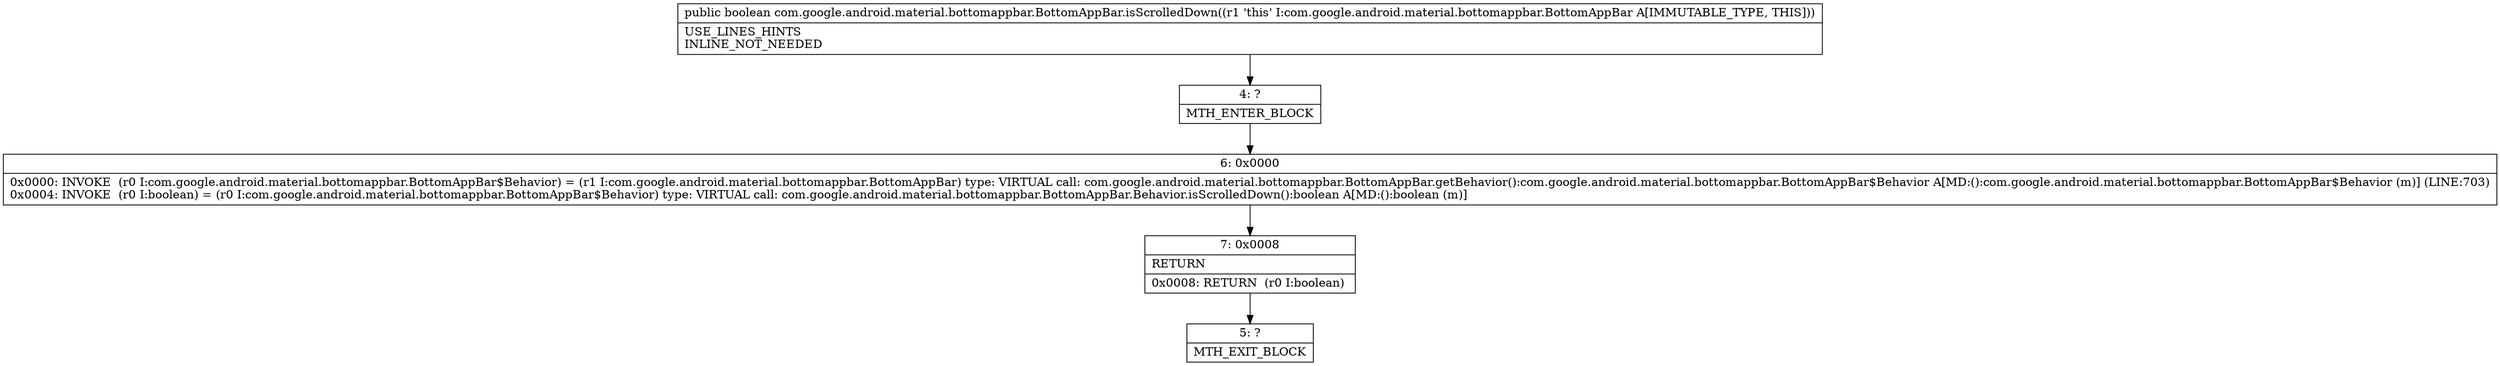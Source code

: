 digraph "CFG forcom.google.android.material.bottomappbar.BottomAppBar.isScrolledDown()Z" {
Node_4 [shape=record,label="{4\:\ ?|MTH_ENTER_BLOCK\l}"];
Node_6 [shape=record,label="{6\:\ 0x0000|0x0000: INVOKE  (r0 I:com.google.android.material.bottomappbar.BottomAppBar$Behavior) = (r1 I:com.google.android.material.bottomappbar.BottomAppBar) type: VIRTUAL call: com.google.android.material.bottomappbar.BottomAppBar.getBehavior():com.google.android.material.bottomappbar.BottomAppBar$Behavior A[MD:():com.google.android.material.bottomappbar.BottomAppBar$Behavior (m)] (LINE:703)\l0x0004: INVOKE  (r0 I:boolean) = (r0 I:com.google.android.material.bottomappbar.BottomAppBar$Behavior) type: VIRTUAL call: com.google.android.material.bottomappbar.BottomAppBar.Behavior.isScrolledDown():boolean A[MD:():boolean (m)]\l}"];
Node_7 [shape=record,label="{7\:\ 0x0008|RETURN\l|0x0008: RETURN  (r0 I:boolean) \l}"];
Node_5 [shape=record,label="{5\:\ ?|MTH_EXIT_BLOCK\l}"];
MethodNode[shape=record,label="{public boolean com.google.android.material.bottomappbar.BottomAppBar.isScrolledDown((r1 'this' I:com.google.android.material.bottomappbar.BottomAppBar A[IMMUTABLE_TYPE, THIS]))  | USE_LINES_HINTS\lINLINE_NOT_NEEDED\l}"];
MethodNode -> Node_4;Node_4 -> Node_6;
Node_6 -> Node_7;
Node_7 -> Node_5;
}

